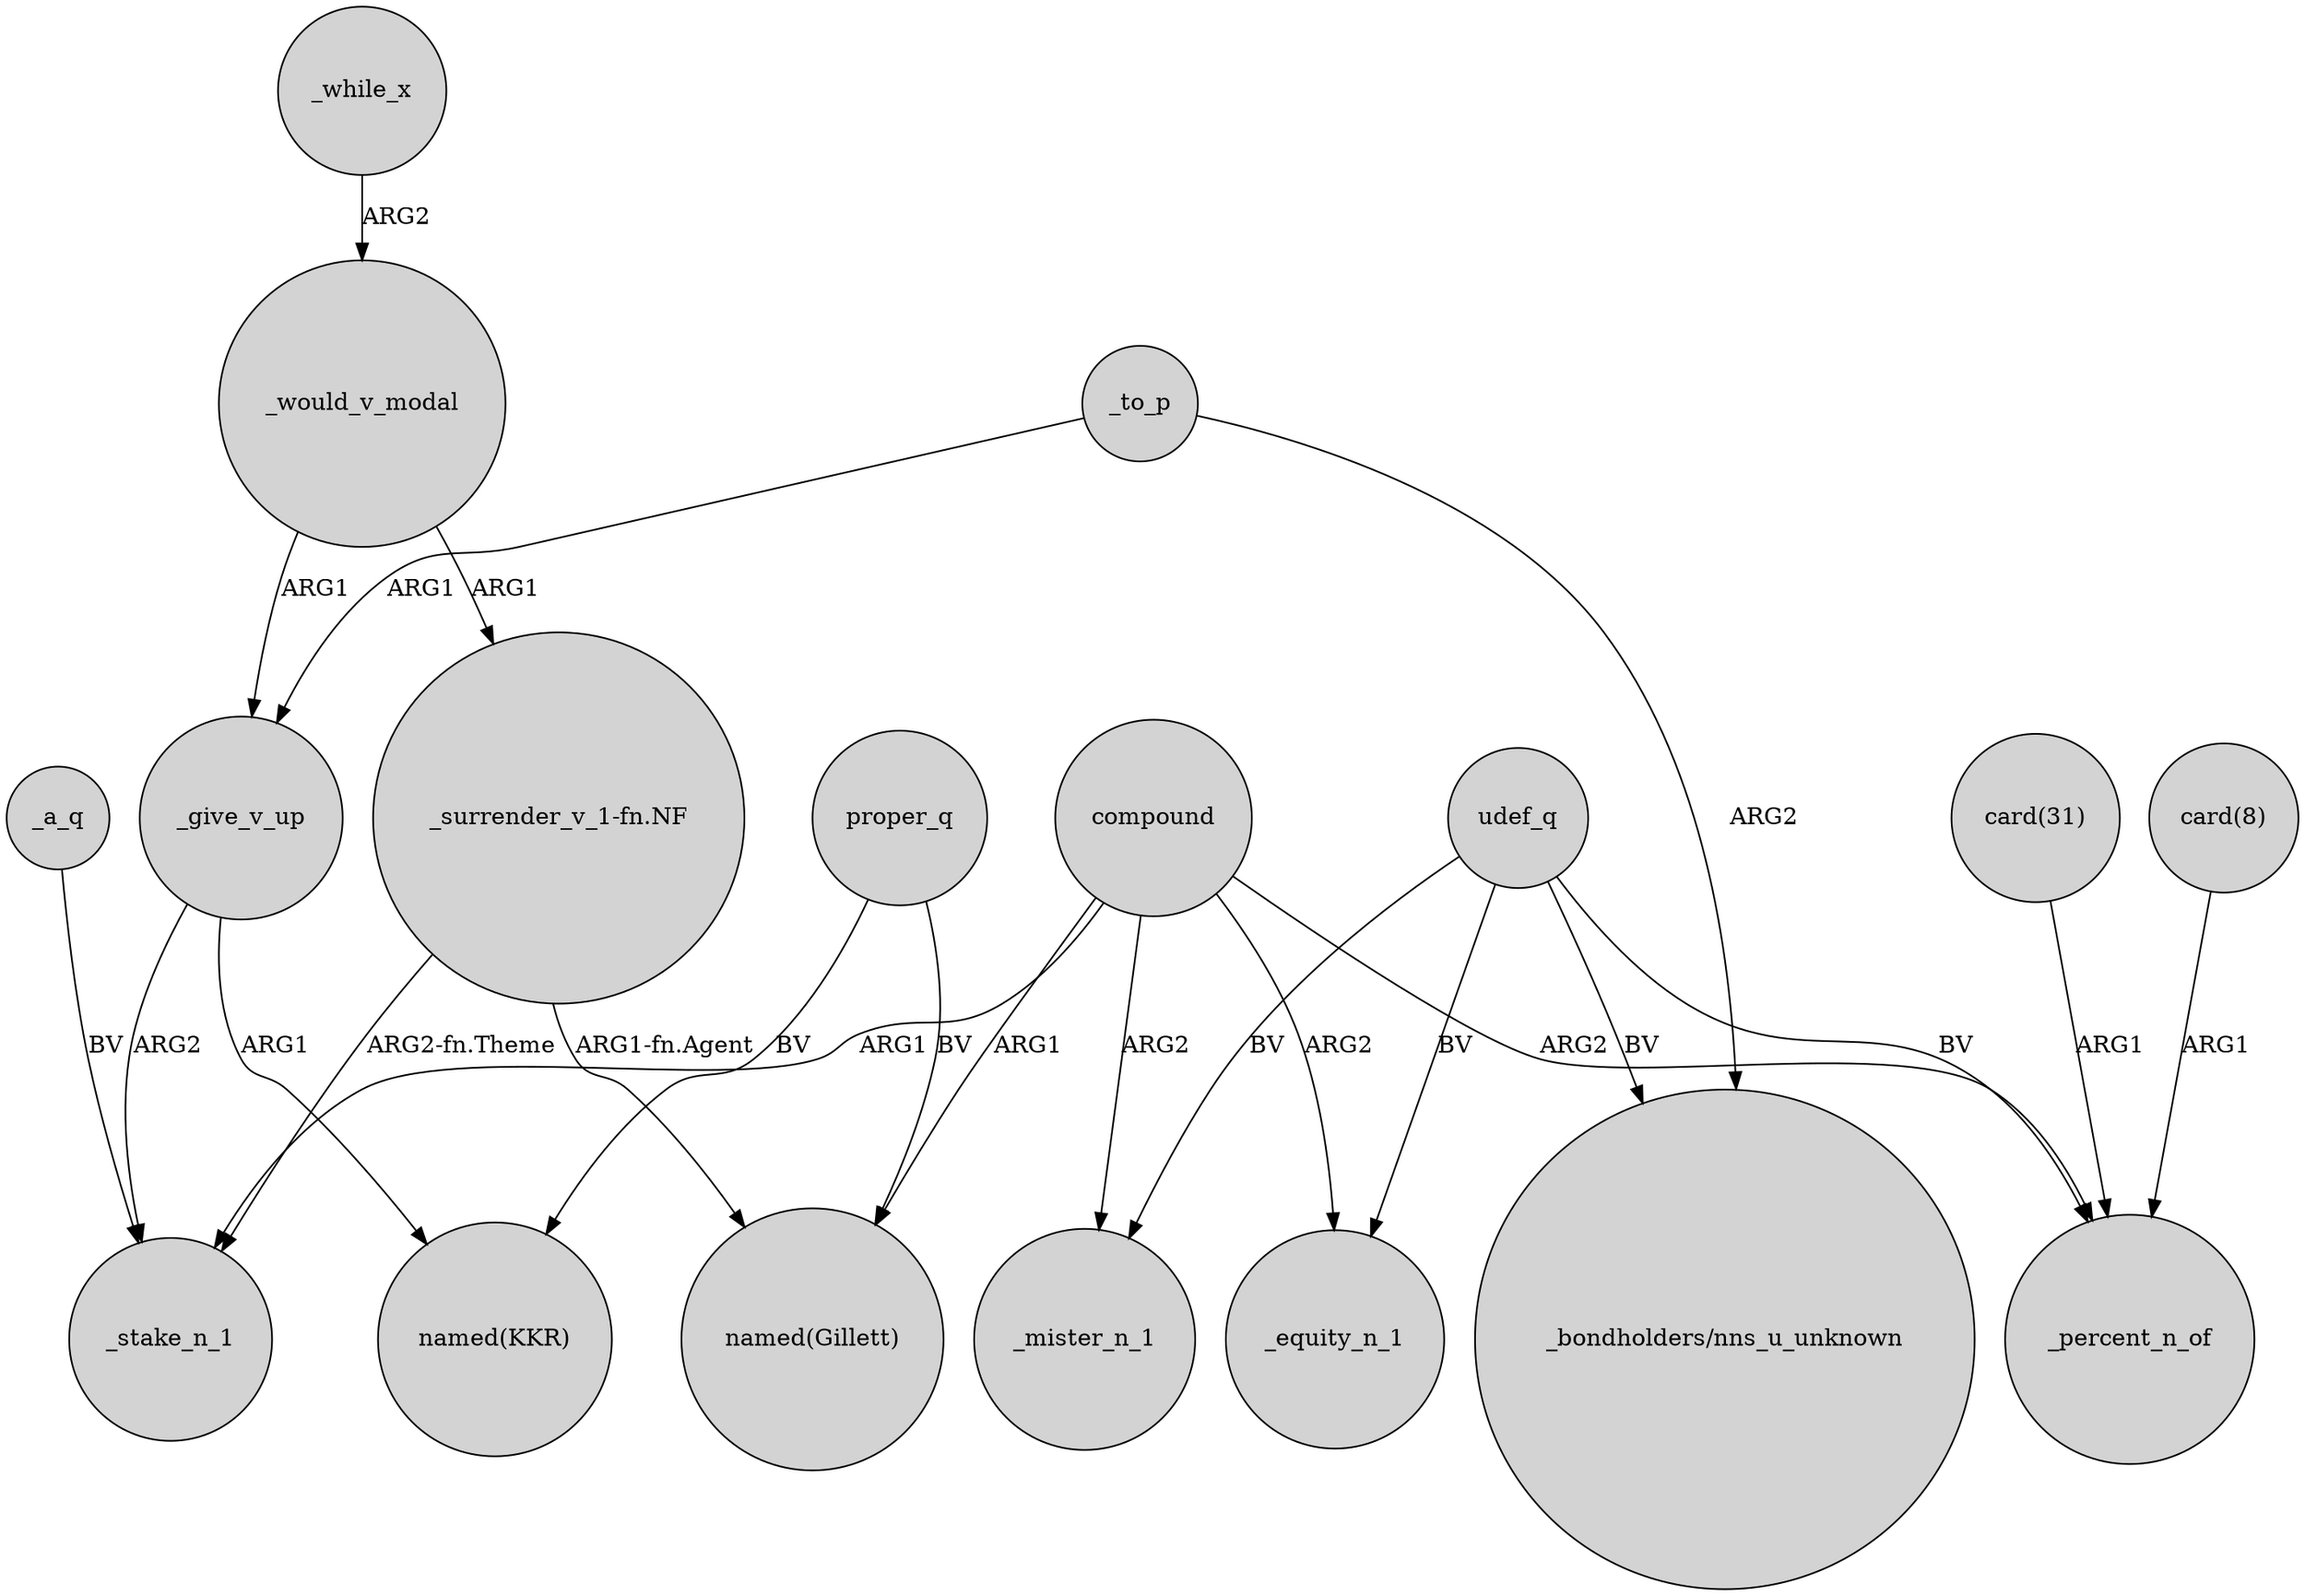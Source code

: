 digraph {
	node [shape=circle style=filled]
	_while_x -> _would_v_modal [label=ARG2]
	_a_q -> _stake_n_1 [label=BV]
	_give_v_up -> "named(KKR)" [label=ARG1]
	_would_v_modal -> "_surrender_v_1-fn.NF" [label=ARG1]
	_give_v_up -> _stake_n_1 [label=ARG2]
	_would_v_modal -> _give_v_up [label=ARG1]
	compound -> _mister_n_1 [label=ARG2]
	udef_q -> _mister_n_1 [label=BV]
	proper_q -> "named(KKR)" [label=BV]
	_to_p -> "_bondholders/nns_u_unknown" [label=ARG2]
	compound -> _equity_n_1 [label=ARG2]
	compound -> _percent_n_of [label=ARG2]
	"_surrender_v_1-fn.NF" -> _stake_n_1 [label="ARG2-fn.Theme"]
	"_surrender_v_1-fn.NF" -> "named(Gillett)" [label="ARG1-fn.Agent"]
	udef_q -> "_bondholders/nns_u_unknown" [label=BV]
	udef_q -> _equity_n_1 [label=BV]
	_to_p -> _give_v_up [label=ARG1]
	compound -> _stake_n_1 [label=ARG1]
	proper_q -> "named(Gillett)" [label=BV]
	"card(8)" -> _percent_n_of [label=ARG1]
	udef_q -> _percent_n_of [label=BV]
	"card(31)" -> _percent_n_of [label=ARG1]
	compound -> "named(Gillett)" [label=ARG1]
}
